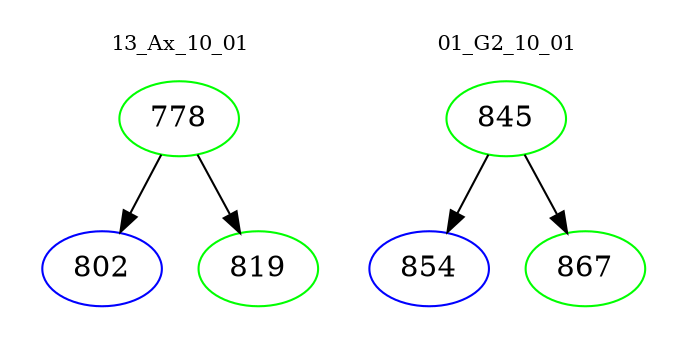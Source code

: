 digraph{
subgraph cluster_0 {
color = white
label = "13_Ax_10_01";
fontsize=10;
T0_778 [label="778", color="green"]
T0_778 -> T0_802 [color="black"]
T0_802 [label="802", color="blue"]
T0_778 -> T0_819 [color="black"]
T0_819 [label="819", color="green"]
}
subgraph cluster_1 {
color = white
label = "01_G2_10_01";
fontsize=10;
T1_845 [label="845", color="green"]
T1_845 -> T1_854 [color="black"]
T1_854 [label="854", color="blue"]
T1_845 -> T1_867 [color="black"]
T1_867 [label="867", color="green"]
}
}
